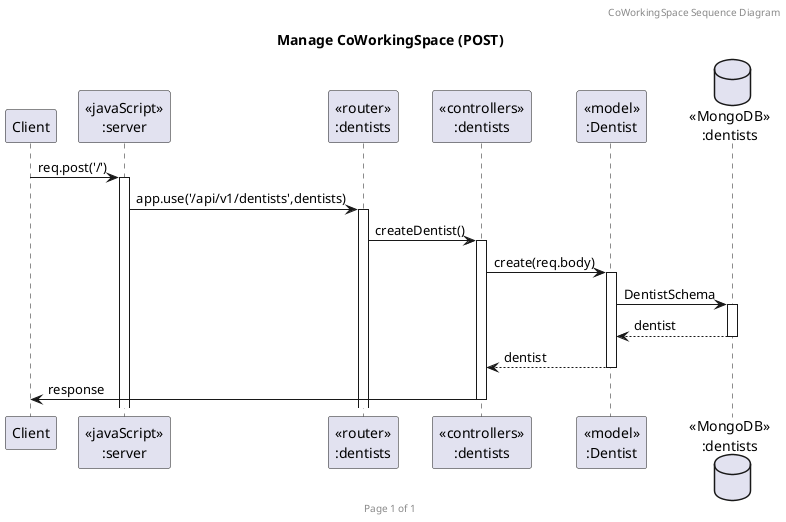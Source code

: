 @startuml Manage CoWorkingSpace (POST)

header CoWorkingSpace Sequence Diagram
footer Page %page% of %lastpage%
title "Manage CoWorkingSpace (POST)"

participant "Client" as client
participant "<<javaScript>>\n:server" as server
participant "<<router>>\n:dentists" as routerDentists
participant "<<controllers>>\n:dentists" as controllersDentists
participant "<<model>>\n:Dentist" as modelDentists
database "<<MongoDB>>\n:dentists" as DentistsDatabase

client->server ++:req.post('/')
server->routerDentists ++:app.use('/api/v1/dentists',dentists)
routerDentists -> controllersDentists ++:createDentist()
controllersDentists->modelDentists ++:create(req.body)
modelDentists ->DentistsDatabase ++:DentistSchema
DentistsDatabase --> modelDentists --:dentist
controllersDentists <-- modelDentists --:dentist
controllersDentists->client --:response

@enduml